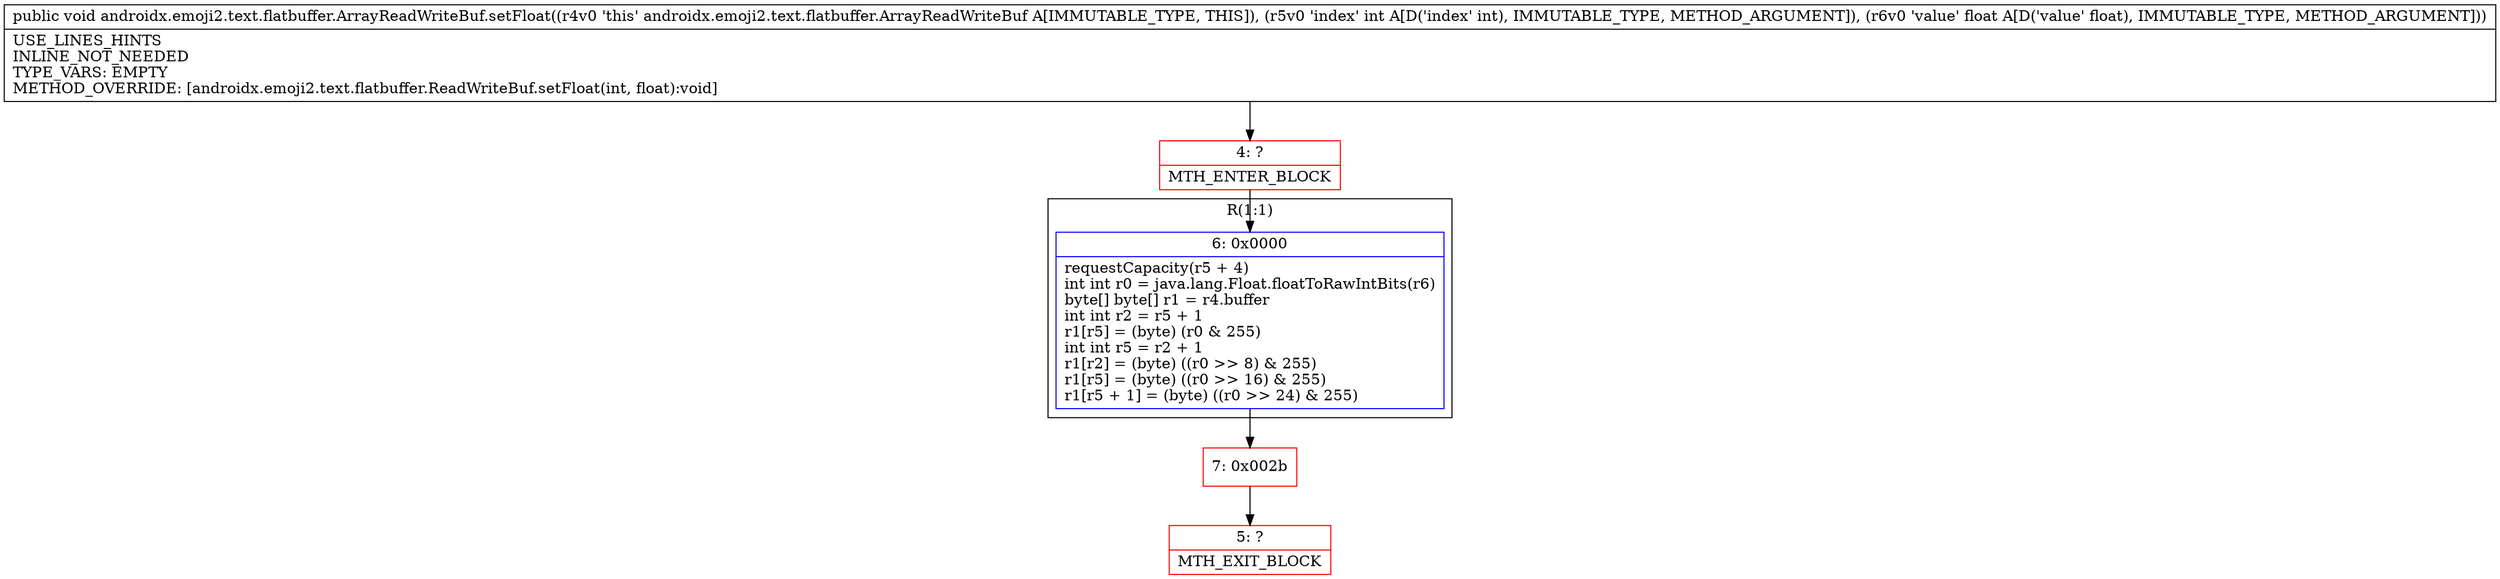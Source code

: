 digraph "CFG forandroidx.emoji2.text.flatbuffer.ArrayReadWriteBuf.setFloat(IF)V" {
subgraph cluster_Region_1659551758 {
label = "R(1:1)";
node [shape=record,color=blue];
Node_6 [shape=record,label="{6\:\ 0x0000|requestCapacity(r5 + 4)\lint int r0 = java.lang.Float.floatToRawIntBits(r6)\lbyte[] byte[] r1 = r4.buffer\lint int r2 = r5 + 1\lr1[r5] = (byte) (r0 & 255)\lint int r5 = r2 + 1\lr1[r2] = (byte) ((r0 \>\> 8) & 255)\lr1[r5] = (byte) ((r0 \>\> 16) & 255)\lr1[r5 + 1] = (byte) ((r0 \>\> 24) & 255)\l}"];
}
Node_4 [shape=record,color=red,label="{4\:\ ?|MTH_ENTER_BLOCK\l}"];
Node_7 [shape=record,color=red,label="{7\:\ 0x002b}"];
Node_5 [shape=record,color=red,label="{5\:\ ?|MTH_EXIT_BLOCK\l}"];
MethodNode[shape=record,label="{public void androidx.emoji2.text.flatbuffer.ArrayReadWriteBuf.setFloat((r4v0 'this' androidx.emoji2.text.flatbuffer.ArrayReadWriteBuf A[IMMUTABLE_TYPE, THIS]), (r5v0 'index' int A[D('index' int), IMMUTABLE_TYPE, METHOD_ARGUMENT]), (r6v0 'value' float A[D('value' float), IMMUTABLE_TYPE, METHOD_ARGUMENT]))  | USE_LINES_HINTS\lINLINE_NOT_NEEDED\lTYPE_VARS: EMPTY\lMETHOD_OVERRIDE: [androidx.emoji2.text.flatbuffer.ReadWriteBuf.setFloat(int, float):void]\l}"];
MethodNode -> Node_4;Node_6 -> Node_7;
Node_4 -> Node_6;
Node_7 -> Node_5;
}

